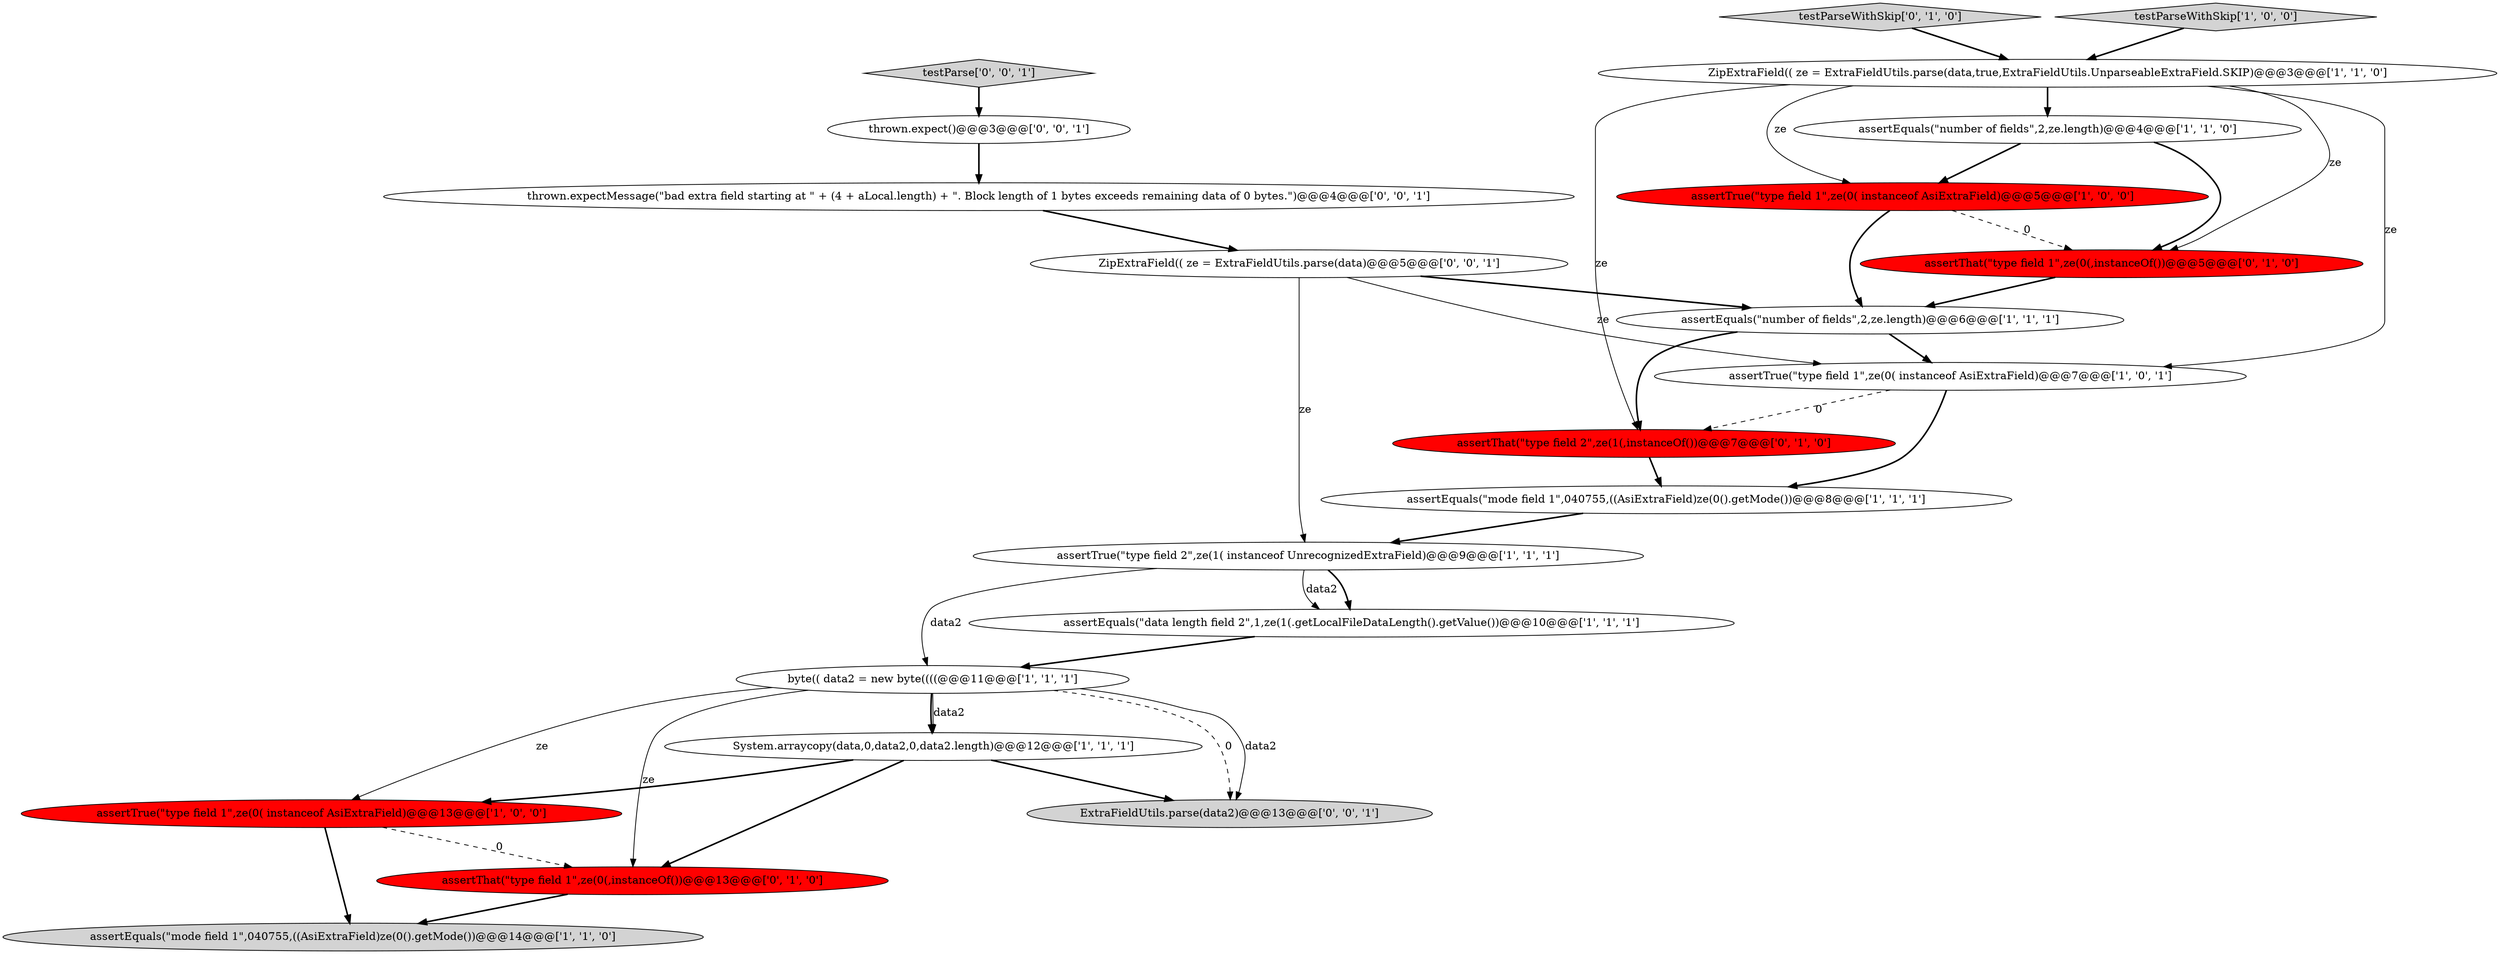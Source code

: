 digraph {
15 [style = filled, label = "assertThat(\"type field 1\",ze(0(,instanceOf())@@@13@@@['0', '1', '0']", fillcolor = red, shape = ellipse image = "AAA1AAABBB2BBB"];
20 [style = filled, label = "testParse['0', '0', '1']", fillcolor = lightgray, shape = diamond image = "AAA0AAABBB3BBB"];
6 [style = filled, label = "System.arraycopy(data,0,data2,0,data2.length)@@@12@@@['1', '1', '1']", fillcolor = white, shape = ellipse image = "AAA0AAABBB1BBB"];
18 [style = filled, label = "ZipExtraField(( ze = ExtraFieldUtils.parse(data)@@@5@@@['0', '0', '1']", fillcolor = white, shape = ellipse image = "AAA0AAABBB3BBB"];
3 [style = filled, label = "assertEquals(\"number of fields\",2,ze.length)@@@4@@@['1', '1', '0']", fillcolor = white, shape = ellipse image = "AAA0AAABBB1BBB"];
21 [style = filled, label = "thrown.expect()@@@3@@@['0', '0', '1']", fillcolor = white, shape = ellipse image = "AAA0AAABBB3BBB"];
17 [style = filled, label = "thrown.expectMessage(\"bad extra field starting at \" + (4 + aLocal.length) + \". Block length of 1 bytes exceeds remaining data of 0 bytes.\")@@@4@@@['0', '0', '1']", fillcolor = white, shape = ellipse image = "AAA0AAABBB3BBB"];
14 [style = filled, label = "assertThat(\"type field 1\",ze(0(,instanceOf())@@@5@@@['0', '1', '0']", fillcolor = red, shape = ellipse image = "AAA1AAABBB2BBB"];
5 [style = filled, label = "assertTrue(\"type field 1\",ze(0( instanceof AsiExtraField)@@@5@@@['1', '0', '0']", fillcolor = red, shape = ellipse image = "AAA1AAABBB1BBB"];
0 [style = filled, label = "assertTrue(\"type field 2\",ze(1( instanceof UnrecognizedExtraField)@@@9@@@['1', '1', '1']", fillcolor = white, shape = ellipse image = "AAA0AAABBB1BBB"];
7 [style = filled, label = "byte(( data2 = new byte((((@@@11@@@['1', '1', '1']", fillcolor = white, shape = ellipse image = "AAA0AAABBB1BBB"];
13 [style = filled, label = "testParseWithSkip['0', '1', '0']", fillcolor = lightgray, shape = diamond image = "AAA0AAABBB2BBB"];
10 [style = filled, label = "assertEquals(\"mode field 1\",040755,((AsiExtraField)ze(0().getMode())@@@14@@@['1', '1', '0']", fillcolor = lightgray, shape = ellipse image = "AAA0AAABBB1BBB"];
4 [style = filled, label = "ZipExtraField(( ze = ExtraFieldUtils.parse(data,true,ExtraFieldUtils.UnparseableExtraField.SKIP)@@@3@@@['1', '1', '0']", fillcolor = white, shape = ellipse image = "AAA0AAABBB1BBB"];
19 [style = filled, label = "ExtraFieldUtils.parse(data2)@@@13@@@['0', '0', '1']", fillcolor = lightgray, shape = ellipse image = "AAA0AAABBB3BBB"];
2 [style = filled, label = "testParseWithSkip['1', '0', '0']", fillcolor = lightgray, shape = diamond image = "AAA0AAABBB1BBB"];
9 [style = filled, label = "assertTrue(\"type field 1\",ze(0( instanceof AsiExtraField)@@@7@@@['1', '0', '1']", fillcolor = white, shape = ellipse image = "AAA0AAABBB1BBB"];
1 [style = filled, label = "assertEquals(\"data length field 2\",1,ze(1(.getLocalFileDataLength().getValue())@@@10@@@['1', '1', '1']", fillcolor = white, shape = ellipse image = "AAA0AAABBB1BBB"];
16 [style = filled, label = "assertThat(\"type field 2\",ze(1(,instanceOf())@@@7@@@['0', '1', '0']", fillcolor = red, shape = ellipse image = "AAA1AAABBB2BBB"];
12 [style = filled, label = "assertEquals(\"number of fields\",2,ze.length)@@@6@@@['1', '1', '1']", fillcolor = white, shape = ellipse image = "AAA0AAABBB1BBB"];
11 [style = filled, label = "assertTrue(\"type field 1\",ze(0( instanceof AsiExtraField)@@@13@@@['1', '0', '0']", fillcolor = red, shape = ellipse image = "AAA1AAABBB1BBB"];
8 [style = filled, label = "assertEquals(\"mode field 1\",040755,((AsiExtraField)ze(0().getMode())@@@8@@@['1', '1', '1']", fillcolor = white, shape = ellipse image = "AAA0AAABBB1BBB"];
4->3 [style = bold, label=""];
15->10 [style = bold, label=""];
9->16 [style = dashed, label="0"];
5->14 [style = dashed, label="0"];
16->8 [style = bold, label=""];
4->5 [style = solid, label="ze"];
11->15 [style = dashed, label="0"];
3->14 [style = bold, label=""];
18->12 [style = bold, label=""];
4->9 [style = solid, label="ze"];
18->0 [style = solid, label="ze"];
12->16 [style = bold, label=""];
6->19 [style = bold, label=""];
4->16 [style = solid, label="ze"];
12->9 [style = bold, label=""];
9->8 [style = bold, label=""];
2->4 [style = bold, label=""];
1->7 [style = bold, label=""];
0->7 [style = solid, label="data2"];
6->15 [style = bold, label=""];
4->14 [style = solid, label="ze"];
20->21 [style = bold, label=""];
8->0 [style = bold, label=""];
7->11 [style = solid, label="ze"];
3->5 [style = bold, label=""];
7->6 [style = solid, label="data2"];
5->12 [style = bold, label=""];
18->9 [style = solid, label="ze"];
7->19 [style = dashed, label="0"];
11->10 [style = bold, label=""];
0->1 [style = bold, label=""];
7->15 [style = solid, label="ze"];
6->11 [style = bold, label=""];
14->12 [style = bold, label=""];
7->6 [style = bold, label=""];
7->19 [style = solid, label="data2"];
21->17 [style = bold, label=""];
17->18 [style = bold, label=""];
0->1 [style = solid, label="data2"];
13->4 [style = bold, label=""];
}
